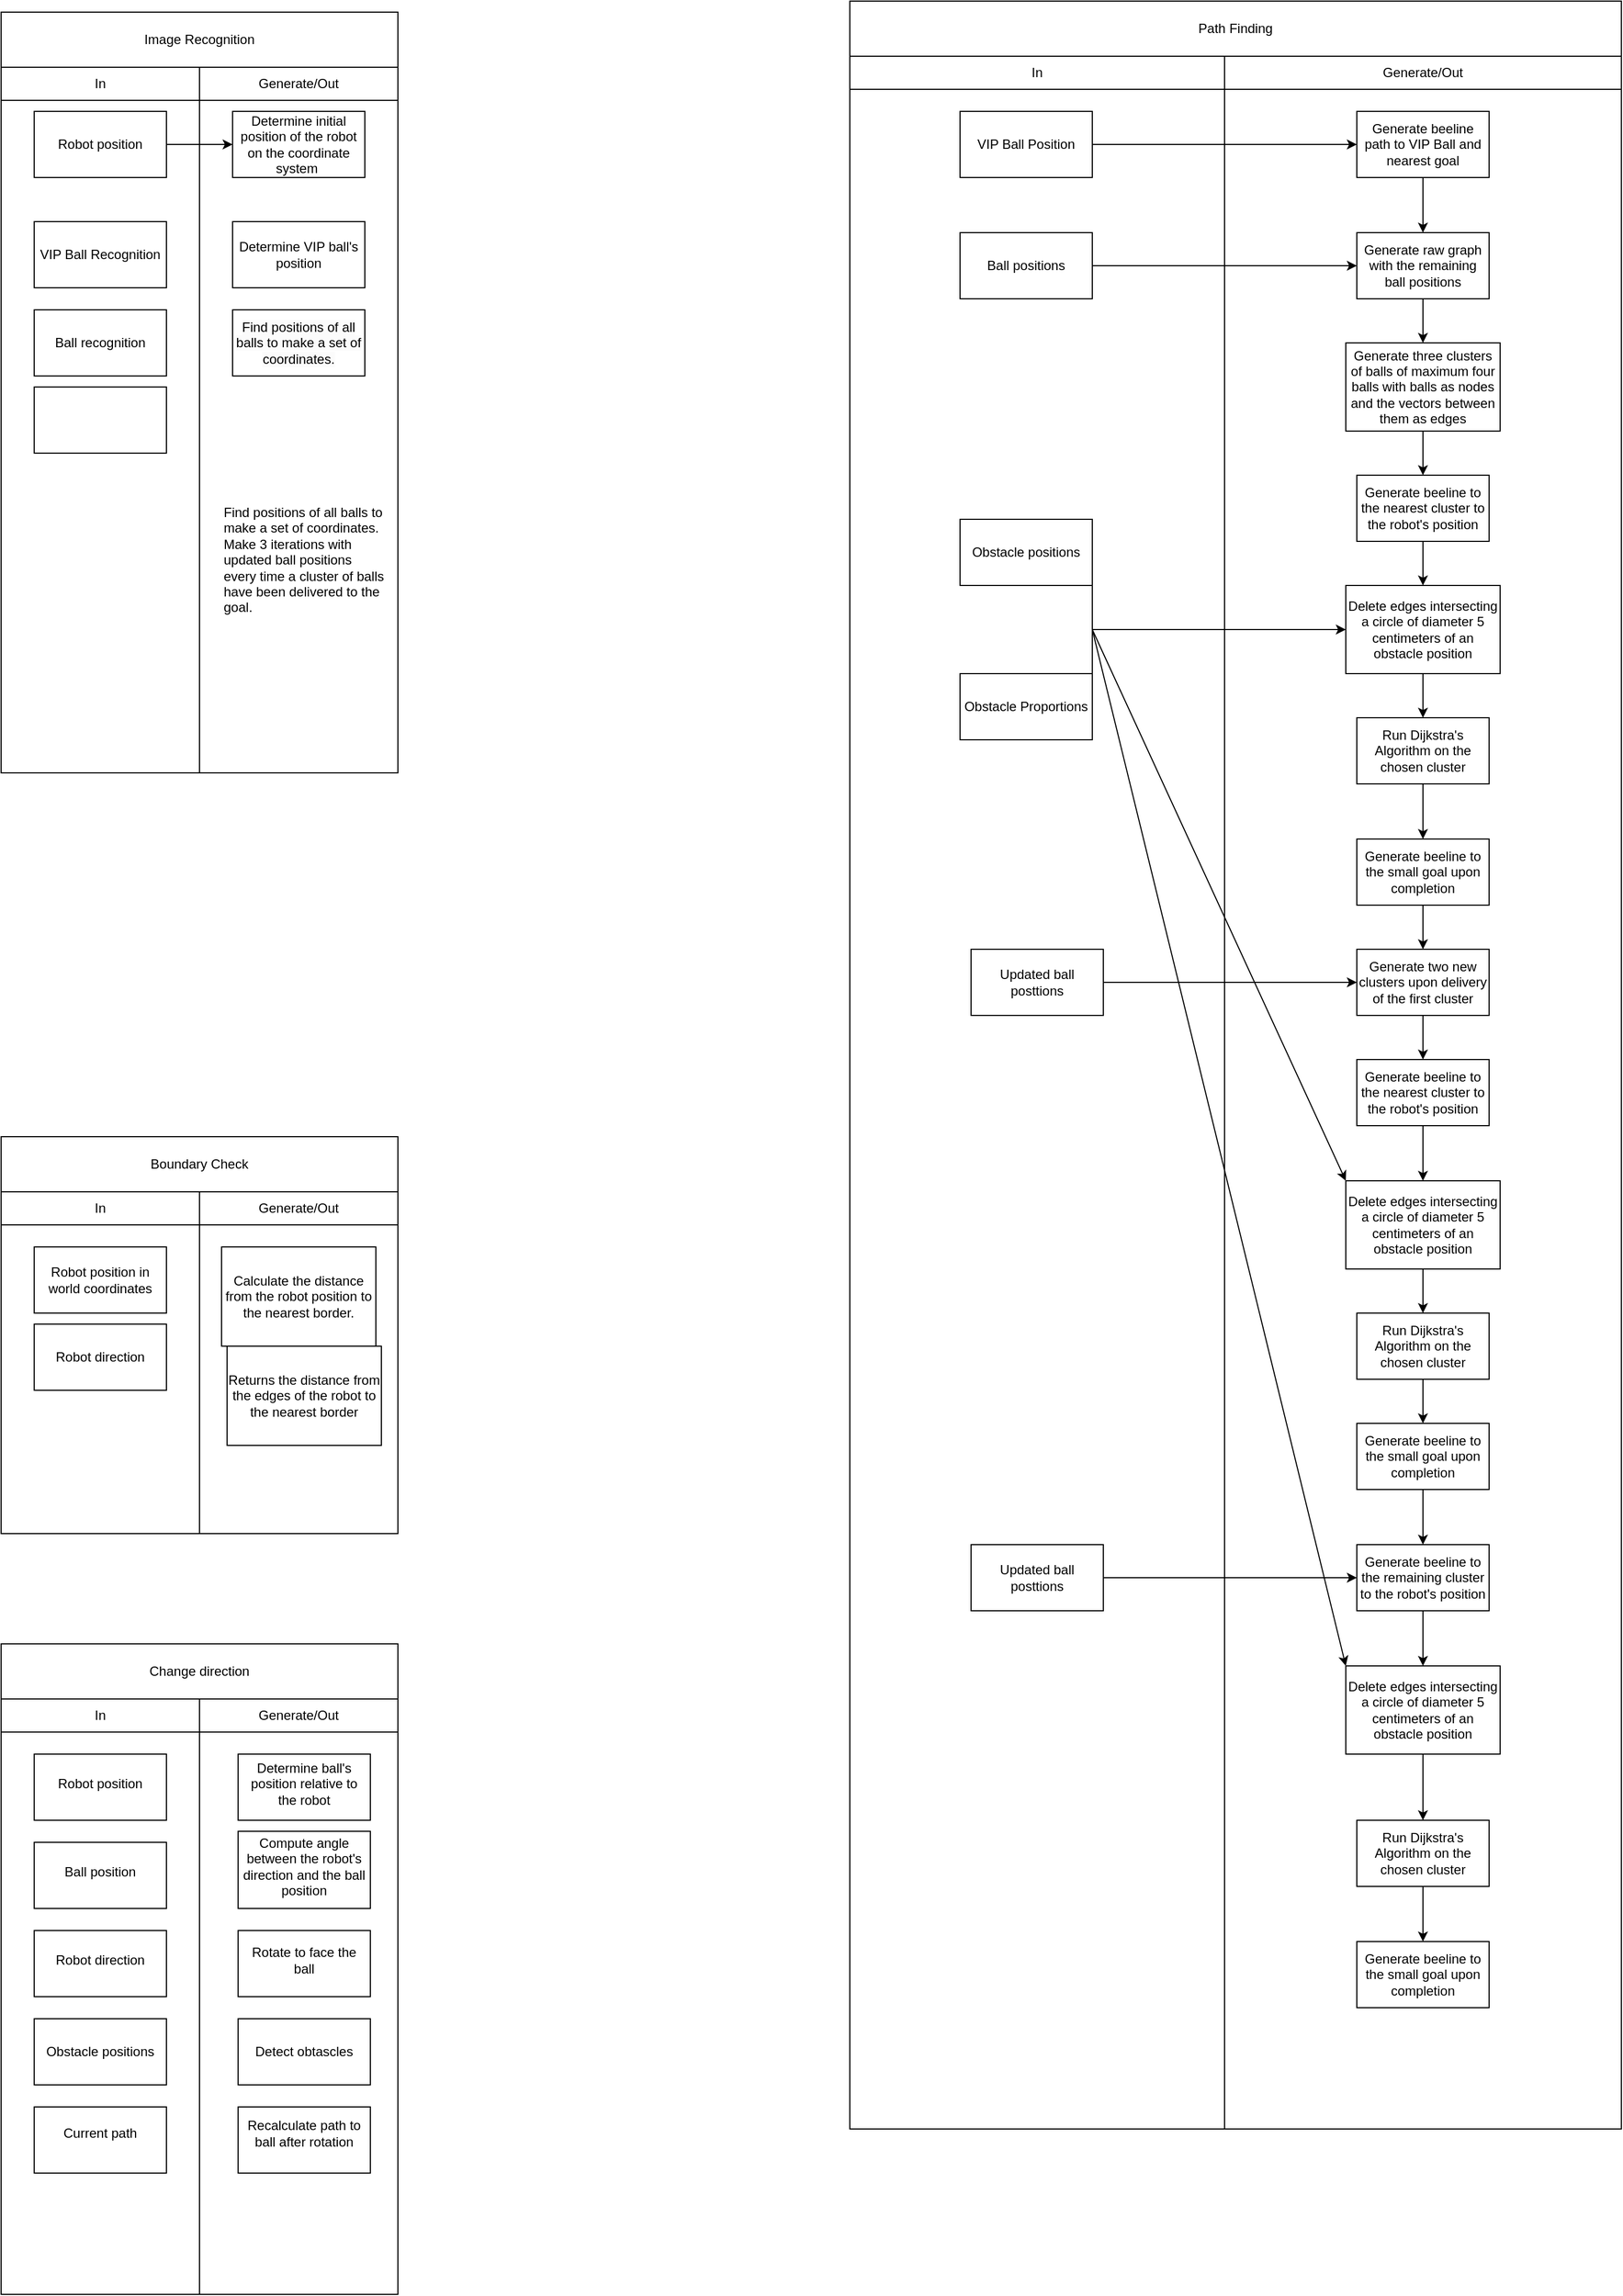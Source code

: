 <mxfile version="26.1.0">
  <diagram name="Page-1" id="Bbe1r4yJzpWkFwykBEAs">
    <mxGraphModel dx="954" dy="605" grid="1" gridSize="10" guides="1" tooltips="1" connect="1" arrows="1" fold="1" page="1" pageScale="1" pageWidth="850" pageHeight="1100" math="0" shadow="0">
      <root>
        <mxCell id="0" />
        <mxCell id="1" parent="0" />
        <mxCell id="dxULG-Z5umUymMzxL-Sg-3" value="" style="whiteSpace=wrap;html=1;aspect=fixed;" parent="1" vertex="1">
          <mxGeometry x="40" y="1060" width="360" height="360" as="geometry" />
        </mxCell>
        <mxCell id="dxULG-Z5umUymMzxL-Sg-4" value="Image Recognition" style="rounded=0;whiteSpace=wrap;html=1;" parent="1" vertex="1">
          <mxGeometry x="40" y="40" width="360" height="50" as="geometry" />
        </mxCell>
        <mxCell id="dxULG-Z5umUymMzxL-Sg-6" value="Boundary Check" style="rounded=0;whiteSpace=wrap;html=1;" parent="1" vertex="1">
          <mxGeometry x="40" y="1060" width="360" height="50" as="geometry" />
        </mxCell>
        <mxCell id="dxULG-Z5umUymMzxL-Sg-7" value="Obstacle position&lt;div&gt;Robot position&lt;/div&gt;&lt;div&gt;Vip ball position&lt;/div&gt;&lt;div&gt;ball recognition&lt;/div&gt;" style="rounded=0;whiteSpace=wrap;html=1;" parent="1" vertex="1">
          <mxGeometry x="40" y="90" width="180" height="640" as="geometry" />
        </mxCell>
        <mxCell id="dxULG-Z5umUymMzxL-Sg-9" value="" style="rounded=0;whiteSpace=wrap;html=1;" parent="1" vertex="1">
          <mxGeometry x="40" y="1110" width="180" height="310" as="geometry" />
        </mxCell>
        <mxCell id="dxULG-Z5umUymMzxL-Sg-10" value="In&lt;span style=&quot;color: rgba(0, 0, 0, 0); font-family: monospace; font-size: 0px; text-align: start; text-wrap-mode: nowrap;&quot;&gt;%3CmxGraphModel%3E%3Croot%3E%3CmxCell%20id%3D%220%22%2F%3E%3CmxCell%20id%3D%221%22%20parent%3D%220%22%2F%3E%3CmxCell%20id%3D%222%22%20value%3D%22%22%20style%3D%22rounded%3D0%3BwhiteSpace%3Dwrap%3Bhtml%3D1%3B%22%20vertex%3D%221%22%20parent%3D%221%22%3E%3CmxGeometry%20x%3D%2240%22%20y%3D%2290%22%20width%3D%22180%22%20height%3D%22310%22%20as%3D%22geometry%22%2F%3E%3C%2FmxCell%3E%3C%2Froot%3E%3C%2FmxGraphModel%3E&lt;/span&gt;" style="rounded=0;whiteSpace=wrap;html=1;" parent="1" vertex="1">
          <mxGeometry x="40" y="90" width="180" height="30" as="geometry" />
        </mxCell>
        <mxCell id="dxULG-Z5umUymMzxL-Sg-12" value="In&lt;span style=&quot;color: rgba(0, 0, 0, 0); font-family: monospace; font-size: 0px; text-align: start; text-wrap-mode: nowrap;&quot;&gt;%3CmxGraphModel%3E%3Croot%3E%3CmxCell%20id%3D%220%22%2F%3E%3CmxCell%20id%3D%221%22%20parent%3D%220%22%2F%3E%3CmxCell%20id%3D%222%22%20value%3D%22%22%20style%3D%22rounded%3D0%3BwhiteSpace%3Dwrap%3Bhtml%3D1%3B%22%20vertex%3D%221%22%20parent%3D%221%22%3E%3CmxGeometry%20x%3D%2240%22%20y%3D%2290%22%20width%3D%22180%22%20height%3D%22310%22%20as%3D%22geometry%22%2F%3E%3C%2FmxCell%3E%3C%2Froot%3E%3C%2FmxGraphModel%3E&lt;/span&gt;" style="rounded=0;whiteSpace=wrap;html=1;" parent="1" vertex="1">
          <mxGeometry x="40" y="1110" width="180" height="30" as="geometry" />
        </mxCell>
        <mxCell id="dxULG-Z5umUymMzxL-Sg-16" value="Generate/Out" style="rounded=0;whiteSpace=wrap;html=1;" parent="1" vertex="1">
          <mxGeometry x="220" y="1110" width="180" height="30" as="geometry" />
        </mxCell>
        <mxCell id="0Dzy3W4TfuY-f4yHPvCH-7" value="" style="rounded=0;whiteSpace=wrap;html=1;" parent="1" vertex="1">
          <mxGeometry x="220" y="90" width="180" height="640" as="geometry" />
        </mxCell>
        <mxCell id="0Dzy3W4TfuY-f4yHPvCH-10" value="In" style="rounded=0;whiteSpace=wrap;html=1;" parent="1" vertex="1">
          <mxGeometry x="40" y="90" width="180" height="30" as="geometry" />
        </mxCell>
        <mxCell id="0Dzy3W4TfuY-f4yHPvCH-11" value="Generate/Out" style="rounded=0;whiteSpace=wrap;html=1;" parent="1" vertex="1">
          <mxGeometry x="220" y="90" width="180" height="30" as="geometry" />
        </mxCell>
        <mxCell id="DDUUeOmppz7c4L_qVmri-2" value="Path Finding" style="rounded=0;whiteSpace=wrap;html=1;" parent="1" vertex="1">
          <mxGeometry x="810" y="30" width="700" height="50" as="geometry" />
        </mxCell>
        <mxCell id="DDUUeOmppz7c4L_qVmri-3" value="" style="rounded=0;whiteSpace=wrap;html=1;" parent="1" vertex="1">
          <mxGeometry x="810" y="110" width="340" height="1850" as="geometry" />
        </mxCell>
        <mxCell id="DDUUeOmppz7c4L_qVmri-4" value="In&lt;span style=&quot;color: rgba(0, 0, 0, 0); font-family: monospace; font-size: 0px; text-align: start; text-wrap-mode: nowrap;&quot;&gt;%3CmxGraphModel%3E%3Croot%3E%3CmxCell%20id%3D%220%22%2F%3E%3CmxCell%20id%3D%221%22%20parent%3D%220%22%2F%3E%3CmxCell%20id%3D%222%22%20value%3D%22%22%20style%3D%22rounded%3D0%3BwhiteSpace%3Dwrap%3Bhtml%3D1%3B%22%20vertex%3D%221%22%20parent%3D%221%22%3E%3CmxGeometry%20x%3D%2240%22%20y%3D%2290%22%20width%3D%22180%22%20height%3D%22310%22%20as%3D%22geometry%22%2F%3E%3C%2FmxCell%3E%3C%2Froot%3E%3C%2FmxGraphModel%3E&lt;/span&gt;" style="rounded=0;whiteSpace=wrap;html=1;" parent="1" vertex="1">
          <mxGeometry x="810" y="80" width="340" height="30" as="geometry" />
        </mxCell>
        <mxCell id="DDUUeOmppz7c4L_qVmri-5" value="Generate/Out" style="rounded=0;whiteSpace=wrap;html=1;" parent="1" vertex="1">
          <mxGeometry x="1150" y="80" width="360" height="30" as="geometry" />
        </mxCell>
        <mxCell id="DDUUeOmppz7c4L_qVmri-6" value="" style="rounded=0;whiteSpace=wrap;html=1;" parent="1" vertex="1">
          <mxGeometry x="1150" y="110" width="360" height="1850" as="geometry" />
        </mxCell>
        <mxCell id="DDUUeOmppz7c4L_qVmri-13" value="Ball positions" style="rounded=0;whiteSpace=wrap;html=1;" parent="1" vertex="1">
          <mxGeometry x="910" y="240" width="120" height="60" as="geometry" />
        </mxCell>
        <mxCell id="DDUUeOmppz7c4L_qVmri-14" value="Obstacle positions" style="rounded=0;whiteSpace=wrap;html=1;" parent="1" vertex="1">
          <mxGeometry x="910" y="500" width="120" height="60" as="geometry" />
        </mxCell>
        <mxCell id="DDUUeOmppz7c4L_qVmri-15" value="VIP Ball Position" style="rounded=0;whiteSpace=wrap;html=1;" parent="1" vertex="1">
          <mxGeometry x="910" y="130" width="120" height="60" as="geometry" />
        </mxCell>
        <mxCell id="DDUUeOmppz7c4L_qVmri-16" value="Obstacle Proportions" style="rounded=0;whiteSpace=wrap;html=1;" parent="1" vertex="1">
          <mxGeometry x="910" y="640" width="120" height="60" as="geometry" />
        </mxCell>
        <mxCell id="DDUUeOmppz7c4L_qVmri-33" value="" style="edgeStyle=orthogonalEdgeStyle;rounded=0;orthogonalLoop=1;jettySize=auto;html=1;" parent="1" source="DDUUeOmppz7c4L_qVmri-17" target="DDUUeOmppz7c4L_qVmri-18" edge="1">
          <mxGeometry relative="1" as="geometry" />
        </mxCell>
        <mxCell id="DDUUeOmppz7c4L_qVmri-17" value="Generate beeline path to VIP Ball and nearest goal" style="rounded=0;whiteSpace=wrap;html=1;" parent="1" vertex="1">
          <mxGeometry x="1270" y="130" width="120" height="60" as="geometry" />
        </mxCell>
        <mxCell id="DDUUeOmppz7c4L_qVmri-34" value="" style="edgeStyle=orthogonalEdgeStyle;rounded=0;orthogonalLoop=1;jettySize=auto;html=1;" parent="1" source="DDUUeOmppz7c4L_qVmri-18" target="DDUUeOmppz7c4L_qVmri-19" edge="1">
          <mxGeometry relative="1" as="geometry" />
        </mxCell>
        <mxCell id="DDUUeOmppz7c4L_qVmri-18" value="Generate raw graph with the remaining ball positions" style="rounded=0;whiteSpace=wrap;html=1;" parent="1" vertex="1">
          <mxGeometry x="1270" y="240" width="120" height="60" as="geometry" />
        </mxCell>
        <mxCell id="DDUUeOmppz7c4L_qVmri-35" value="" style="edgeStyle=orthogonalEdgeStyle;rounded=0;orthogonalLoop=1;jettySize=auto;html=1;" parent="1" source="DDUUeOmppz7c4L_qVmri-19" target="DDUUeOmppz7c4L_qVmri-22" edge="1">
          <mxGeometry relative="1" as="geometry" />
        </mxCell>
        <mxCell id="DDUUeOmppz7c4L_qVmri-19" value="Generate three clusters of balls of maximum four balls with balls as nodes and the vectors between them as edges" style="rounded=0;whiteSpace=wrap;html=1;" parent="1" vertex="1">
          <mxGeometry x="1260" y="340" width="140" height="80" as="geometry" />
        </mxCell>
        <mxCell id="DDUUeOmppz7c4L_qVmri-38" value="" style="edgeStyle=orthogonalEdgeStyle;rounded=0;orthogonalLoop=1;jettySize=auto;html=1;" parent="1" source="DDUUeOmppz7c4L_qVmri-20" target="DDUUeOmppz7c4L_qVmri-23" edge="1">
          <mxGeometry relative="1" as="geometry" />
        </mxCell>
        <mxCell id="DDUUeOmppz7c4L_qVmri-20" value="Run Dijkstra&#39;s Algorithm on the chosen cluster" style="rounded=0;whiteSpace=wrap;html=1;" parent="1" vertex="1">
          <mxGeometry x="1270" y="680" width="120" height="60" as="geometry" />
        </mxCell>
        <mxCell id="DDUUeOmppz7c4L_qVmri-37" value="" style="edgeStyle=orthogonalEdgeStyle;rounded=0;orthogonalLoop=1;jettySize=auto;html=1;" parent="1" source="DDUUeOmppz7c4L_qVmri-21" target="DDUUeOmppz7c4L_qVmri-20" edge="1">
          <mxGeometry relative="1" as="geometry" />
        </mxCell>
        <mxCell id="DDUUeOmppz7c4L_qVmri-21" value="Delete edges intersecting a circle of diameter 5 centimeters of an obstacle position" style="rounded=0;whiteSpace=wrap;html=1;" parent="1" vertex="1">
          <mxGeometry x="1260" y="560" width="140" height="80" as="geometry" />
        </mxCell>
        <mxCell id="DDUUeOmppz7c4L_qVmri-36" value="" style="edgeStyle=orthogonalEdgeStyle;rounded=0;orthogonalLoop=1;jettySize=auto;html=1;" parent="1" source="DDUUeOmppz7c4L_qVmri-22" target="DDUUeOmppz7c4L_qVmri-21" edge="1">
          <mxGeometry relative="1" as="geometry" />
        </mxCell>
        <mxCell id="DDUUeOmppz7c4L_qVmri-22" value="Generate beeline to the nearest cluster to the robot&#39;s position" style="rounded=0;whiteSpace=wrap;html=1;" parent="1" vertex="1">
          <mxGeometry x="1270" y="460" width="120" height="60" as="geometry" />
        </mxCell>
        <mxCell id="DDUUeOmppz7c4L_qVmri-39" value="" style="edgeStyle=orthogonalEdgeStyle;rounded=0;orthogonalLoop=1;jettySize=auto;html=1;" parent="1" source="DDUUeOmppz7c4L_qVmri-23" target="DDUUeOmppz7c4L_qVmri-32" edge="1">
          <mxGeometry relative="1" as="geometry" />
        </mxCell>
        <mxCell id="DDUUeOmppz7c4L_qVmri-23" value="Generate beeline to the small goal upon completion" style="rounded=0;whiteSpace=wrap;html=1;" parent="1" vertex="1">
          <mxGeometry x="1270" y="790" width="120" height="60" as="geometry" />
        </mxCell>
        <mxCell id="DDUUeOmppz7c4L_qVmri-43" value="" style="edgeStyle=orthogonalEdgeStyle;rounded=0;orthogonalLoop=1;jettySize=auto;html=1;" parent="1" source="DDUUeOmppz7c4L_qVmri-24" target="DDUUeOmppz7c4L_qVmri-27" edge="1">
          <mxGeometry relative="1" as="geometry" />
        </mxCell>
        <mxCell id="DDUUeOmppz7c4L_qVmri-24" value="Run Dijkstra&#39;s Algorithm on the chosen cluster" style="rounded=0;whiteSpace=wrap;html=1;" parent="1" vertex="1">
          <mxGeometry x="1270" y="1220" width="120" height="60" as="geometry" />
        </mxCell>
        <mxCell id="DDUUeOmppz7c4L_qVmri-42" value="" style="edgeStyle=orthogonalEdgeStyle;rounded=0;orthogonalLoop=1;jettySize=auto;html=1;" parent="1" source="DDUUeOmppz7c4L_qVmri-25" target="DDUUeOmppz7c4L_qVmri-24" edge="1">
          <mxGeometry relative="1" as="geometry" />
        </mxCell>
        <mxCell id="DDUUeOmppz7c4L_qVmri-25" value="Delete edges intersecting a circle of diameter 5 centimeters of an obstacle position" style="rounded=0;whiteSpace=wrap;html=1;" parent="1" vertex="1">
          <mxGeometry x="1260" y="1100" width="140" height="80" as="geometry" />
        </mxCell>
        <mxCell id="DDUUeOmppz7c4L_qVmri-41" value="" style="edgeStyle=orthogonalEdgeStyle;rounded=0;orthogonalLoop=1;jettySize=auto;html=1;" parent="1" source="DDUUeOmppz7c4L_qVmri-26" target="DDUUeOmppz7c4L_qVmri-25" edge="1">
          <mxGeometry relative="1" as="geometry" />
        </mxCell>
        <mxCell id="DDUUeOmppz7c4L_qVmri-26" value="Generate beeline to the nearest cluster to the robot&#39;s position" style="rounded=0;whiteSpace=wrap;html=1;" parent="1" vertex="1">
          <mxGeometry x="1270" y="990" width="120" height="60" as="geometry" />
        </mxCell>
        <mxCell id="DDUUeOmppz7c4L_qVmri-44" value="" style="edgeStyle=orthogonalEdgeStyle;rounded=0;orthogonalLoop=1;jettySize=auto;html=1;" parent="1" source="DDUUeOmppz7c4L_qVmri-27" target="DDUUeOmppz7c4L_qVmri-30" edge="1">
          <mxGeometry relative="1" as="geometry" />
        </mxCell>
        <mxCell id="DDUUeOmppz7c4L_qVmri-27" value="Generate beeline to the small goal upon completion" style="rounded=0;whiteSpace=wrap;html=1;" parent="1" vertex="1">
          <mxGeometry x="1270" y="1320" width="120" height="60" as="geometry" />
        </mxCell>
        <mxCell id="DDUUeOmppz7c4L_qVmri-47" value="" style="edgeStyle=orthogonalEdgeStyle;rounded=0;orthogonalLoop=1;jettySize=auto;html=1;" parent="1" source="DDUUeOmppz7c4L_qVmri-28" target="DDUUeOmppz7c4L_qVmri-31" edge="1">
          <mxGeometry relative="1" as="geometry" />
        </mxCell>
        <mxCell id="DDUUeOmppz7c4L_qVmri-28" value="Run Dijkstra&#39;s Algorithm on the chosen cluster" style="rounded=0;whiteSpace=wrap;html=1;" parent="1" vertex="1">
          <mxGeometry x="1270" y="1680" width="120" height="60" as="geometry" />
        </mxCell>
        <mxCell id="DDUUeOmppz7c4L_qVmri-46" value="" style="edgeStyle=orthogonalEdgeStyle;rounded=0;orthogonalLoop=1;jettySize=auto;html=1;" parent="1" source="DDUUeOmppz7c4L_qVmri-29" target="DDUUeOmppz7c4L_qVmri-28" edge="1">
          <mxGeometry relative="1" as="geometry" />
        </mxCell>
        <mxCell id="DDUUeOmppz7c4L_qVmri-29" value="Delete edges intersecting a circle of diameter 5 centimeters of an obstacle position" style="rounded=0;whiteSpace=wrap;html=1;" parent="1" vertex="1">
          <mxGeometry x="1260" y="1540" width="140" height="80" as="geometry" />
        </mxCell>
        <mxCell id="DDUUeOmppz7c4L_qVmri-45" value="" style="edgeStyle=orthogonalEdgeStyle;rounded=0;orthogonalLoop=1;jettySize=auto;html=1;" parent="1" source="DDUUeOmppz7c4L_qVmri-30" target="DDUUeOmppz7c4L_qVmri-29" edge="1">
          <mxGeometry relative="1" as="geometry" />
        </mxCell>
        <mxCell id="DDUUeOmppz7c4L_qVmri-30" value="Generate beeline to the remaining cluster to the robot&#39;s position" style="rounded=0;whiteSpace=wrap;html=1;" parent="1" vertex="1">
          <mxGeometry x="1270" y="1430" width="120" height="60" as="geometry" />
        </mxCell>
        <mxCell id="DDUUeOmppz7c4L_qVmri-31" value="Generate beeline to the small goal upon completion" style="rounded=0;whiteSpace=wrap;html=1;" parent="1" vertex="1">
          <mxGeometry x="1270" y="1790" width="120" height="60" as="geometry" />
        </mxCell>
        <mxCell id="DDUUeOmppz7c4L_qVmri-40" value="" style="edgeStyle=orthogonalEdgeStyle;rounded=0;orthogonalLoop=1;jettySize=auto;html=1;" parent="1" source="DDUUeOmppz7c4L_qVmri-32" target="DDUUeOmppz7c4L_qVmri-26" edge="1">
          <mxGeometry relative="1" as="geometry" />
        </mxCell>
        <mxCell id="DDUUeOmppz7c4L_qVmri-32" value="Generate two new clusters upon delivery of the first cluster" style="rounded=0;whiteSpace=wrap;html=1;" parent="1" vertex="1">
          <mxGeometry x="1270" y="890" width="120" height="60" as="geometry" />
        </mxCell>
        <mxCell id="DDUUeOmppz7c4L_qVmri-50" value="" style="endArrow=classic;html=1;rounded=0;entryX=0;entryY=0.5;entryDx=0;entryDy=0;" parent="1" target="DDUUeOmppz7c4L_qVmri-17" edge="1">
          <mxGeometry width="50" height="50" relative="1" as="geometry">
            <mxPoint x="1030" y="160" as="sourcePoint" />
            <mxPoint x="1080" y="110" as="targetPoint" />
          </mxGeometry>
        </mxCell>
        <mxCell id="DDUUeOmppz7c4L_qVmri-51" value="" style="endArrow=classic;html=1;rounded=0;entryX=0;entryY=0.5;entryDx=0;entryDy=0;" parent="1" target="DDUUeOmppz7c4L_qVmri-18" edge="1">
          <mxGeometry width="50" height="50" relative="1" as="geometry">
            <mxPoint x="1030" y="270" as="sourcePoint" />
            <mxPoint x="1080" y="220" as="targetPoint" />
          </mxGeometry>
        </mxCell>
        <mxCell id="DDUUeOmppz7c4L_qVmri-52" value="" style="endArrow=none;html=1;rounded=0;exitX=1;exitY=0;exitDx=0;exitDy=0;entryX=1;entryY=1;entryDx=0;entryDy=0;" parent="1" source="DDUUeOmppz7c4L_qVmri-16" target="DDUUeOmppz7c4L_qVmri-14" edge="1">
          <mxGeometry width="50" height="50" relative="1" as="geometry">
            <mxPoint x="920" y="610" as="sourcePoint" />
            <mxPoint x="970" y="560" as="targetPoint" />
            <Array as="points">
              <mxPoint x="1030" y="600" />
            </Array>
          </mxGeometry>
        </mxCell>
        <mxCell id="DDUUeOmppz7c4L_qVmri-53" value="" style="endArrow=classic;html=1;rounded=0;" parent="1" target="DDUUeOmppz7c4L_qVmri-21" edge="1">
          <mxGeometry width="50" height="50" relative="1" as="geometry">
            <mxPoint x="1030" y="600" as="sourcePoint" />
            <mxPoint x="1020" y="550" as="targetPoint" />
          </mxGeometry>
        </mxCell>
        <mxCell id="DDUUeOmppz7c4L_qVmri-54" value="Updated ball posttions" style="rounded=0;whiteSpace=wrap;html=1;" parent="1" vertex="1">
          <mxGeometry x="920" y="890" width="120" height="60" as="geometry" />
        </mxCell>
        <mxCell id="DDUUeOmppz7c4L_qVmri-57" value="" style="endArrow=classic;html=1;rounded=0;exitX=1;exitY=0.5;exitDx=0;exitDy=0;" parent="1" source="DDUUeOmppz7c4L_qVmri-54" target="DDUUeOmppz7c4L_qVmri-32" edge="1">
          <mxGeometry width="50" height="50" relative="1" as="geometry">
            <mxPoint x="1040" y="930" as="sourcePoint" />
            <mxPoint x="1090" y="880" as="targetPoint" />
          </mxGeometry>
        </mxCell>
        <mxCell id="DDUUeOmppz7c4L_qVmri-60" value="" style="endArrow=classic;html=1;rounded=0;entryX=0;entryY=0;entryDx=0;entryDy=0;" parent="1" target="DDUUeOmppz7c4L_qVmri-25" edge="1">
          <mxGeometry width="50" height="50" relative="1" as="geometry">
            <mxPoint x="1030" y="600" as="sourcePoint" />
            <mxPoint x="1080" y="550" as="targetPoint" />
          </mxGeometry>
        </mxCell>
        <mxCell id="DDUUeOmppz7c4L_qVmri-62" value="" style="endArrow=classic;html=1;rounded=0;entryX=0;entryY=0;entryDx=0;entryDy=0;" parent="1" target="DDUUeOmppz7c4L_qVmri-29" edge="1">
          <mxGeometry width="50" height="50" relative="1" as="geometry">
            <mxPoint x="1030" y="600" as="sourcePoint" />
            <mxPoint x="1080" y="550" as="targetPoint" />
          </mxGeometry>
        </mxCell>
        <mxCell id="DDUUeOmppz7c4L_qVmri-63" value="Updated ball posttions" style="rounded=0;whiteSpace=wrap;html=1;" parent="1" vertex="1">
          <mxGeometry x="920" y="1430" width="120" height="60" as="geometry" />
        </mxCell>
        <mxCell id="DDUUeOmppz7c4L_qVmri-64" value="" style="endArrow=classic;html=1;rounded=0;exitX=1;exitY=0.5;exitDx=0;exitDy=0;" parent="1" source="DDUUeOmppz7c4L_qVmri-63" edge="1">
          <mxGeometry width="50" height="50" relative="1" as="geometry">
            <mxPoint x="1040" y="1470" as="sourcePoint" />
            <mxPoint x="1270" y="1460" as="targetPoint" />
          </mxGeometry>
        </mxCell>
        <mxCell id="7c7KWl_TCWhdrHvQh6D_-3" value="Determine initial position of the robot on the coordinate system&amp;nbsp;&lt;div style=&quot;forced-color-adjust: none;&quot;&gt;&lt;/div&gt;" style="rounded=0;whiteSpace=wrap;html=1;" parent="1" vertex="1">
          <mxGeometry x="250" y="130" width="120" height="60" as="geometry" />
        </mxCell>
        <mxCell id="7c7KWl_TCWhdrHvQh6D_-4" value="Robot position" style="rounded=0;whiteSpace=wrap;html=1;" parent="1" vertex="1">
          <mxGeometry x="70" y="130" width="120" height="60" as="geometry" />
        </mxCell>
        <mxCell id="7c7KWl_TCWhdrHvQh6D_-5" value="" style="endArrow=classic;html=1;rounded=0;" parent="1" source="7c7KWl_TCWhdrHvQh6D_-4" target="7c7KWl_TCWhdrHvQh6D_-3" edge="1">
          <mxGeometry width="50" height="50" relative="1" as="geometry">
            <mxPoint x="180" y="170" as="sourcePoint" />
            <mxPoint x="230" y="120" as="targetPoint" />
          </mxGeometry>
        </mxCell>
        <mxCell id="7c7KWl_TCWhdrHvQh6D_-6" value="VIP Ball Recognition" style="rounded=0;whiteSpace=wrap;html=1;" parent="1" vertex="1">
          <mxGeometry x="70" y="230" width="120" height="60" as="geometry" />
        </mxCell>
        <mxCell id="7c7KWl_TCWhdrHvQh6D_-7" value="Determine VIP ball&#39;s position" style="rounded=0;whiteSpace=wrap;html=1;" parent="1" vertex="1">
          <mxGeometry x="250" y="230" width="120" height="60" as="geometry" />
        </mxCell>
        <mxCell id="7c7KWl_TCWhdrHvQh6D_-8" value="Ball recognition" style="rounded=0;whiteSpace=wrap;html=1;" parent="1" vertex="1">
          <mxGeometry x="70" y="310" width="120" height="60" as="geometry" />
        </mxCell>
        <mxCell id="7c7KWl_TCWhdrHvQh6D_-9" value="&lt;meta charset=&quot;utf-8&quot;&gt;&lt;span style=&quot;color: rgb(0, 0, 0); font-family: Helvetica; font-size: 12px; font-style: normal; font-variant-ligatures: normal; font-variant-caps: normal; font-weight: 400; letter-spacing: normal; orphans: 2; text-align: left; text-indent: 0px; text-transform: none; widows: 2; word-spacing: 0px; -webkit-text-stroke-width: 0px; white-space: normal; background-color: rgb(251, 251, 251); text-decoration-thickness: initial; text-decoration-style: initial; text-decoration-color: initial; display: inline !important; float: none;&quot;&gt;Find positions of all balls to make a set of coordinates.&lt;/span&gt;" style="rounded=0;whiteSpace=wrap;html=1;" parent="1" vertex="1">
          <mxGeometry x="250" y="310" width="120" height="60" as="geometry" />
        </mxCell>
        <mxCell id="7c7KWl_TCWhdrHvQh6D_-11" value="&lt;div style=&quot;forced-color-adjust: none;&quot;&gt;Find positions of all balls to make a set of coordinates. Make 3 iterations with updated ball positions every time a cluster of balls have been delivered to the goal.&amp;nbsp;&lt;/div&gt;&lt;div style=&quot;forced-color-adjust: none;&quot;&gt;&lt;br style=&quot;forced-color-adjust: none; color: rgb(0, 0, 0); font-family: Helvetica; font-size: 12px; font-style: normal; font-variant-ligatures: normal; font-variant-caps: normal; font-weight: 400; letter-spacing: normal; orphans: 2; text-align: center; text-indent: 0px; text-transform: none; widows: 2; word-spacing: 0px; -webkit-text-stroke-width: 0px; white-space: normal; background-color: rgb(251, 251, 251); text-decoration-thickness: initial; text-decoration-style: initial; text-decoration-color: initial;&quot;&gt;&lt;/div&gt;" style="text;whiteSpace=wrap;html=1;" parent="1" vertex="1">
          <mxGeometry x="240" y="480" width="150" height="70" as="geometry" />
        </mxCell>
        <mxCell id="7c7KWl_TCWhdrHvQh6D_-12" value="" style="rounded=0;whiteSpace=wrap;html=1;" parent="1" vertex="1">
          <mxGeometry x="70" y="380" width="120" height="60" as="geometry" />
        </mxCell>
        <mxCell id="2Ixo7VG__NAE8XxnjBKn-3" value="Robot position in world coordinates" style="rounded=0;whiteSpace=wrap;html=1;" parent="1" vertex="1">
          <mxGeometry x="70" y="1160" width="120" height="60" as="geometry" />
        </mxCell>
        <mxCell id="2Ixo7VG__NAE8XxnjBKn-5" value="Robot direction" style="rounded=0;whiteSpace=wrap;html=1;" parent="1" vertex="1">
          <mxGeometry x="70" y="1230" width="120" height="60" as="geometry" />
        </mxCell>
        <mxCell id="2Ixo7VG__NAE8XxnjBKn-7" value="&lt;div&gt;Calculate the distance from the robot position to the nearest border. &lt;br&gt;&lt;/div&gt;" style="rounded=0;whiteSpace=wrap;html=1;" parent="1" vertex="1">
          <mxGeometry x="240" y="1160" width="140" height="90" as="geometry" />
        </mxCell>
        <mxCell id="2Ixo7VG__NAE8XxnjBKn-8" value="&lt;div&gt;Returns the distance from the edges of the robot to the nearest border&lt;/div&gt;" style="rounded=0;whiteSpace=wrap;html=1;" parent="1" vertex="1">
          <mxGeometry x="245" y="1250" width="140" height="90" as="geometry" />
        </mxCell>
        <mxCell id="0yFKVJ_loFs17W7_M5Id-3" value="Change direction" style="rounded=0;whiteSpace=wrap;html=1;" vertex="1" parent="1">
          <mxGeometry x="40" y="1520" width="360" height="50" as="geometry" />
        </mxCell>
        <mxCell id="0yFKVJ_loFs17W7_M5Id-4" value="Generate/Out" style="rounded=0;whiteSpace=wrap;html=1;" vertex="1" parent="1">
          <mxGeometry x="220" y="1570" width="180" height="30" as="geometry" />
        </mxCell>
        <mxCell id="0yFKVJ_loFs17W7_M5Id-5" value="In&lt;span style=&quot;color: rgba(0, 0, 0, 0); font-family: monospace; font-size: 0px; text-align: start; text-wrap-mode: nowrap;&quot;&gt;%3CmxGraphModel%3E%3Croot%3E%3CmxCell%20id%3D%220%22%2F%3E%3CmxCell%20id%3D%221%22%20parent%3D%220%22%2F%3E%3CmxCell%20id%3D%222%22%20value%3D%22%22%20style%3D%22rounded%3D0%3BwhiteSpace%3Dwrap%3Bhtml%3D1%3B%22%20vertex%3D%221%22%20parent%3D%221%22%3E%3CmxGeometry%20x%3D%2240%22%20y%3D%2290%22%20width%3D%22180%22%20height%3D%22310%22%20as%3D%22geometry%22%2F%3E%3C%2FmxCell%3E%3C%2Froot%3E%3C%2FmxGraphModel%3E&lt;/span&gt;" style="rounded=0;whiteSpace=wrap;html=1;" vertex="1" parent="1">
          <mxGeometry x="40" y="1570" width="180" height="30" as="geometry" />
        </mxCell>
        <mxCell id="0yFKVJ_loFs17W7_M5Id-6" value="" style="rounded=0;whiteSpace=wrap;html=1;" vertex="1" parent="1">
          <mxGeometry x="40" y="1600" width="180" height="510" as="geometry" />
        </mxCell>
        <mxCell id="0yFKVJ_loFs17W7_M5Id-9" value="" style="rounded=0;whiteSpace=wrap;html=1;" vertex="1" parent="1">
          <mxGeometry x="220" y="1600" width="180" height="510" as="geometry" />
        </mxCell>
        <mxCell id="0yFKVJ_loFs17W7_M5Id-10" value="&lt;meta charset=&quot;utf-8&quot;&gt;&lt;table&gt;&lt;tbody&gt;&lt;tr data-end=&quot;277&quot; data-start=&quot;213&quot;&gt;&lt;td&gt;Robot position&lt;/td&gt;&lt;/tr&gt;&lt;/tbody&gt;&lt;/table&gt;&lt;table&gt;&lt;tbody&gt;&lt;tr data-end=&quot;319&quot; data-start=&quot;278&quot;&gt;&lt;td&gt;&lt;/td&gt;&lt;/tr&gt;&lt;/tbody&gt;&lt;/table&gt;" style="rounded=0;whiteSpace=wrap;html=1;" vertex="1" parent="1">
          <mxGeometry x="70" y="1620" width="120" height="60" as="geometry" />
        </mxCell>
        <mxCell id="0yFKVJ_loFs17W7_M5Id-11" value="&lt;meta charset=&quot;utf-8&quot;&gt;&lt;table&gt;&lt;tbody&gt;&lt;tr data-end=&quot;169&quot; data-start=&quot;118&quot;&gt;&lt;td&gt;Determine ball&#39;s position relative to the robot&lt;/td&gt;&lt;/tr&gt;&lt;/tbody&gt;&lt;/table&gt;&lt;table&gt;&lt;tbody&gt;&lt;tr data-end=&quot;228&quot; data-start=&quot;170&quot;&gt;&lt;td&gt;&lt;/td&gt;&lt;/tr&gt;&lt;/tbody&gt;&lt;/table&gt;" style="rounded=0;whiteSpace=wrap;html=1;" vertex="1" parent="1">
          <mxGeometry x="255" y="1620" width="120" height="60" as="geometry" />
        </mxCell>
        <mxCell id="0yFKVJ_loFs17W7_M5Id-12" value="&lt;table&gt;&lt;tbody&gt;&lt;tr data-end=&quot;363&quot; data-start=&quot;293&quot;&gt;&lt;td&gt;Ball position&lt;/td&gt;&lt;/tr&gt;&lt;/tbody&gt;&lt;/table&gt;&lt;table&gt;&lt;tbody&gt;&lt;tr data-end=&quot;409&quot; data-start=&quot;364&quot;&gt;&lt;td&gt;&lt;/td&gt;&lt;/tr&gt;&lt;/tbody&gt;&lt;/table&gt;" style="rounded=0;whiteSpace=wrap;html=1;" vertex="1" parent="1">
          <mxGeometry x="70" y="1700" width="120" height="60" as="geometry" />
        </mxCell>
        <mxCell id="0yFKVJ_loFs17W7_M5Id-13" value="&lt;table&gt;&lt;tbody&gt;&lt;tr data-end=&quot;409&quot; data-start=&quot;364&quot;&gt;&lt;td&gt;Robot direction&lt;/td&gt;&lt;/tr&gt;&lt;/tbody&gt;&lt;/table&gt;&lt;table&gt;&lt;tbody&gt;&lt;tr data-end=&quot;474&quot; data-start=&quot;410&quot;&gt;&lt;td&gt;&lt;/td&gt;&lt;/tr&gt;&lt;/tbody&gt;&lt;/table&gt;" style="rounded=0;whiteSpace=wrap;html=1;" vertex="1" parent="1">
          <mxGeometry x="70" y="1780" width="120" height="60" as="geometry" />
        </mxCell>
        <mxCell id="0yFKVJ_loFs17W7_M5Id-14" value="&lt;table&gt;&lt;tbody&gt;&lt;tr data-end=&quot;474&quot; data-start=&quot;410&quot;&gt;&lt;td&gt;Obstacle positions&lt;br&gt;&lt;/td&gt;&lt;/tr&gt;&lt;/tbody&gt;&lt;/table&gt;" style="rounded=0;whiteSpace=wrap;html=1;" vertex="1" parent="1">
          <mxGeometry x="70" y="1860" width="120" height="60" as="geometry" />
        </mxCell>
        <mxCell id="0yFKVJ_loFs17W7_M5Id-15" value="&lt;div class=&quot;overflow-x-auto contain-inline-size&quot;&gt;&lt;table data-end=&quot;533&quot; data-start=&quot;144&quot;&gt;&lt;tbody data-end=&quot;533&quot; data-start=&quot;194&quot;&gt;&lt;tr data-end=&quot;533&quot; data-start=&quot;475&quot;&gt;&lt;td&gt;Current path&lt;br&gt;&lt;/td&gt;&lt;/tr&gt;&lt;/tbody&gt;&lt;/table&gt;&lt;/div&gt;&lt;p data-is-only-node=&quot;&quot; data-is-last-node=&quot;&quot; data-end=&quot;616&quot; data-start=&quot;535&quot;&gt;&lt;/p&gt;" style="rounded=0;whiteSpace=wrap;html=1;" vertex="1" parent="1">
          <mxGeometry x="70" y="1940" width="120" height="60" as="geometry" />
        </mxCell>
        <mxCell id="0yFKVJ_loFs17W7_M5Id-16" value="&lt;table&gt;&lt;tbody&gt;&lt;tr data-end=&quot;228&quot; data-start=&quot;170&quot;&gt;&lt;td&gt;Compute angle between the robot&#39;s direction and the ball position&lt;/td&gt;&lt;/tr&gt;&lt;/tbody&gt;&lt;/table&gt;&lt;table&gt;&lt;tbody&gt;&lt;tr data-end=&quot;256&quot; data-start=&quot;229&quot;&gt;&lt;td&gt;&lt;/td&gt;&lt;/tr&gt;&lt;/tbody&gt;&lt;/table&gt;" style="rounded=0;whiteSpace=wrap;html=1;" vertex="1" parent="1">
          <mxGeometry x="255" y="1690" width="120" height="70" as="geometry" />
        </mxCell>
        <mxCell id="0yFKVJ_loFs17W7_M5Id-17" value="&lt;meta charset=&quot;utf-8&quot;&gt;&lt;table&gt;&lt;tbody&gt;&lt;tr data-end=&quot;256&quot; data-start=&quot;229&quot;&gt;&lt;td&gt;Rotate to face the ball&lt;/td&gt;&lt;/tr&gt;&lt;/tbody&gt;&lt;/table&gt;&lt;table&gt;&lt;tbody&gt;&lt;tr data-end=&quot;291&quot; data-start=&quot;257&quot;&gt;&lt;td&gt;&lt;/td&gt;&lt;/tr&gt;&lt;/tbody&gt;&lt;/table&gt;" style="rounded=0;whiteSpace=wrap;html=1;" vertex="1" parent="1">
          <mxGeometry x="255" y="1780" width="120" height="60" as="geometry" />
        </mxCell>
        <mxCell id="0yFKVJ_loFs17W7_M5Id-18" value="Detect obtascles" style="rounded=0;whiteSpace=wrap;html=1;" vertex="1" parent="1">
          <mxGeometry x="255" y="1860" width="120" height="60" as="geometry" />
        </mxCell>
        <mxCell id="0yFKVJ_loFs17W7_M5Id-19" value="&lt;div class=&quot;overflow-x-auto contain-inline-size&quot;&gt;&lt;table data-end=&quot;335&quot; data-start=&quot;76&quot;&gt;&lt;tbody data-end=&quot;335&quot; data-start=&quot;118&quot;&gt;&lt;tr data-end=&quot;335&quot; data-start=&quot;292&quot;&gt;&lt;td&gt;&lt;br&gt;Recalculate path to ball after rotation&lt;/td&gt;&lt;/tr&gt;&lt;/tbody&gt;&lt;/table&gt;&lt;/div&gt;&lt;br&gt;&lt;p data-is-only-node=&quot;&quot; data-is-last-node=&quot;&quot; data-end=&quot;402&quot; data-start=&quot;337&quot;&gt;&lt;/p&gt;" style="rounded=0;whiteSpace=wrap;html=1;" vertex="1" parent="1">
          <mxGeometry x="255" y="1940" width="120" height="60" as="geometry" />
        </mxCell>
      </root>
    </mxGraphModel>
  </diagram>
</mxfile>
